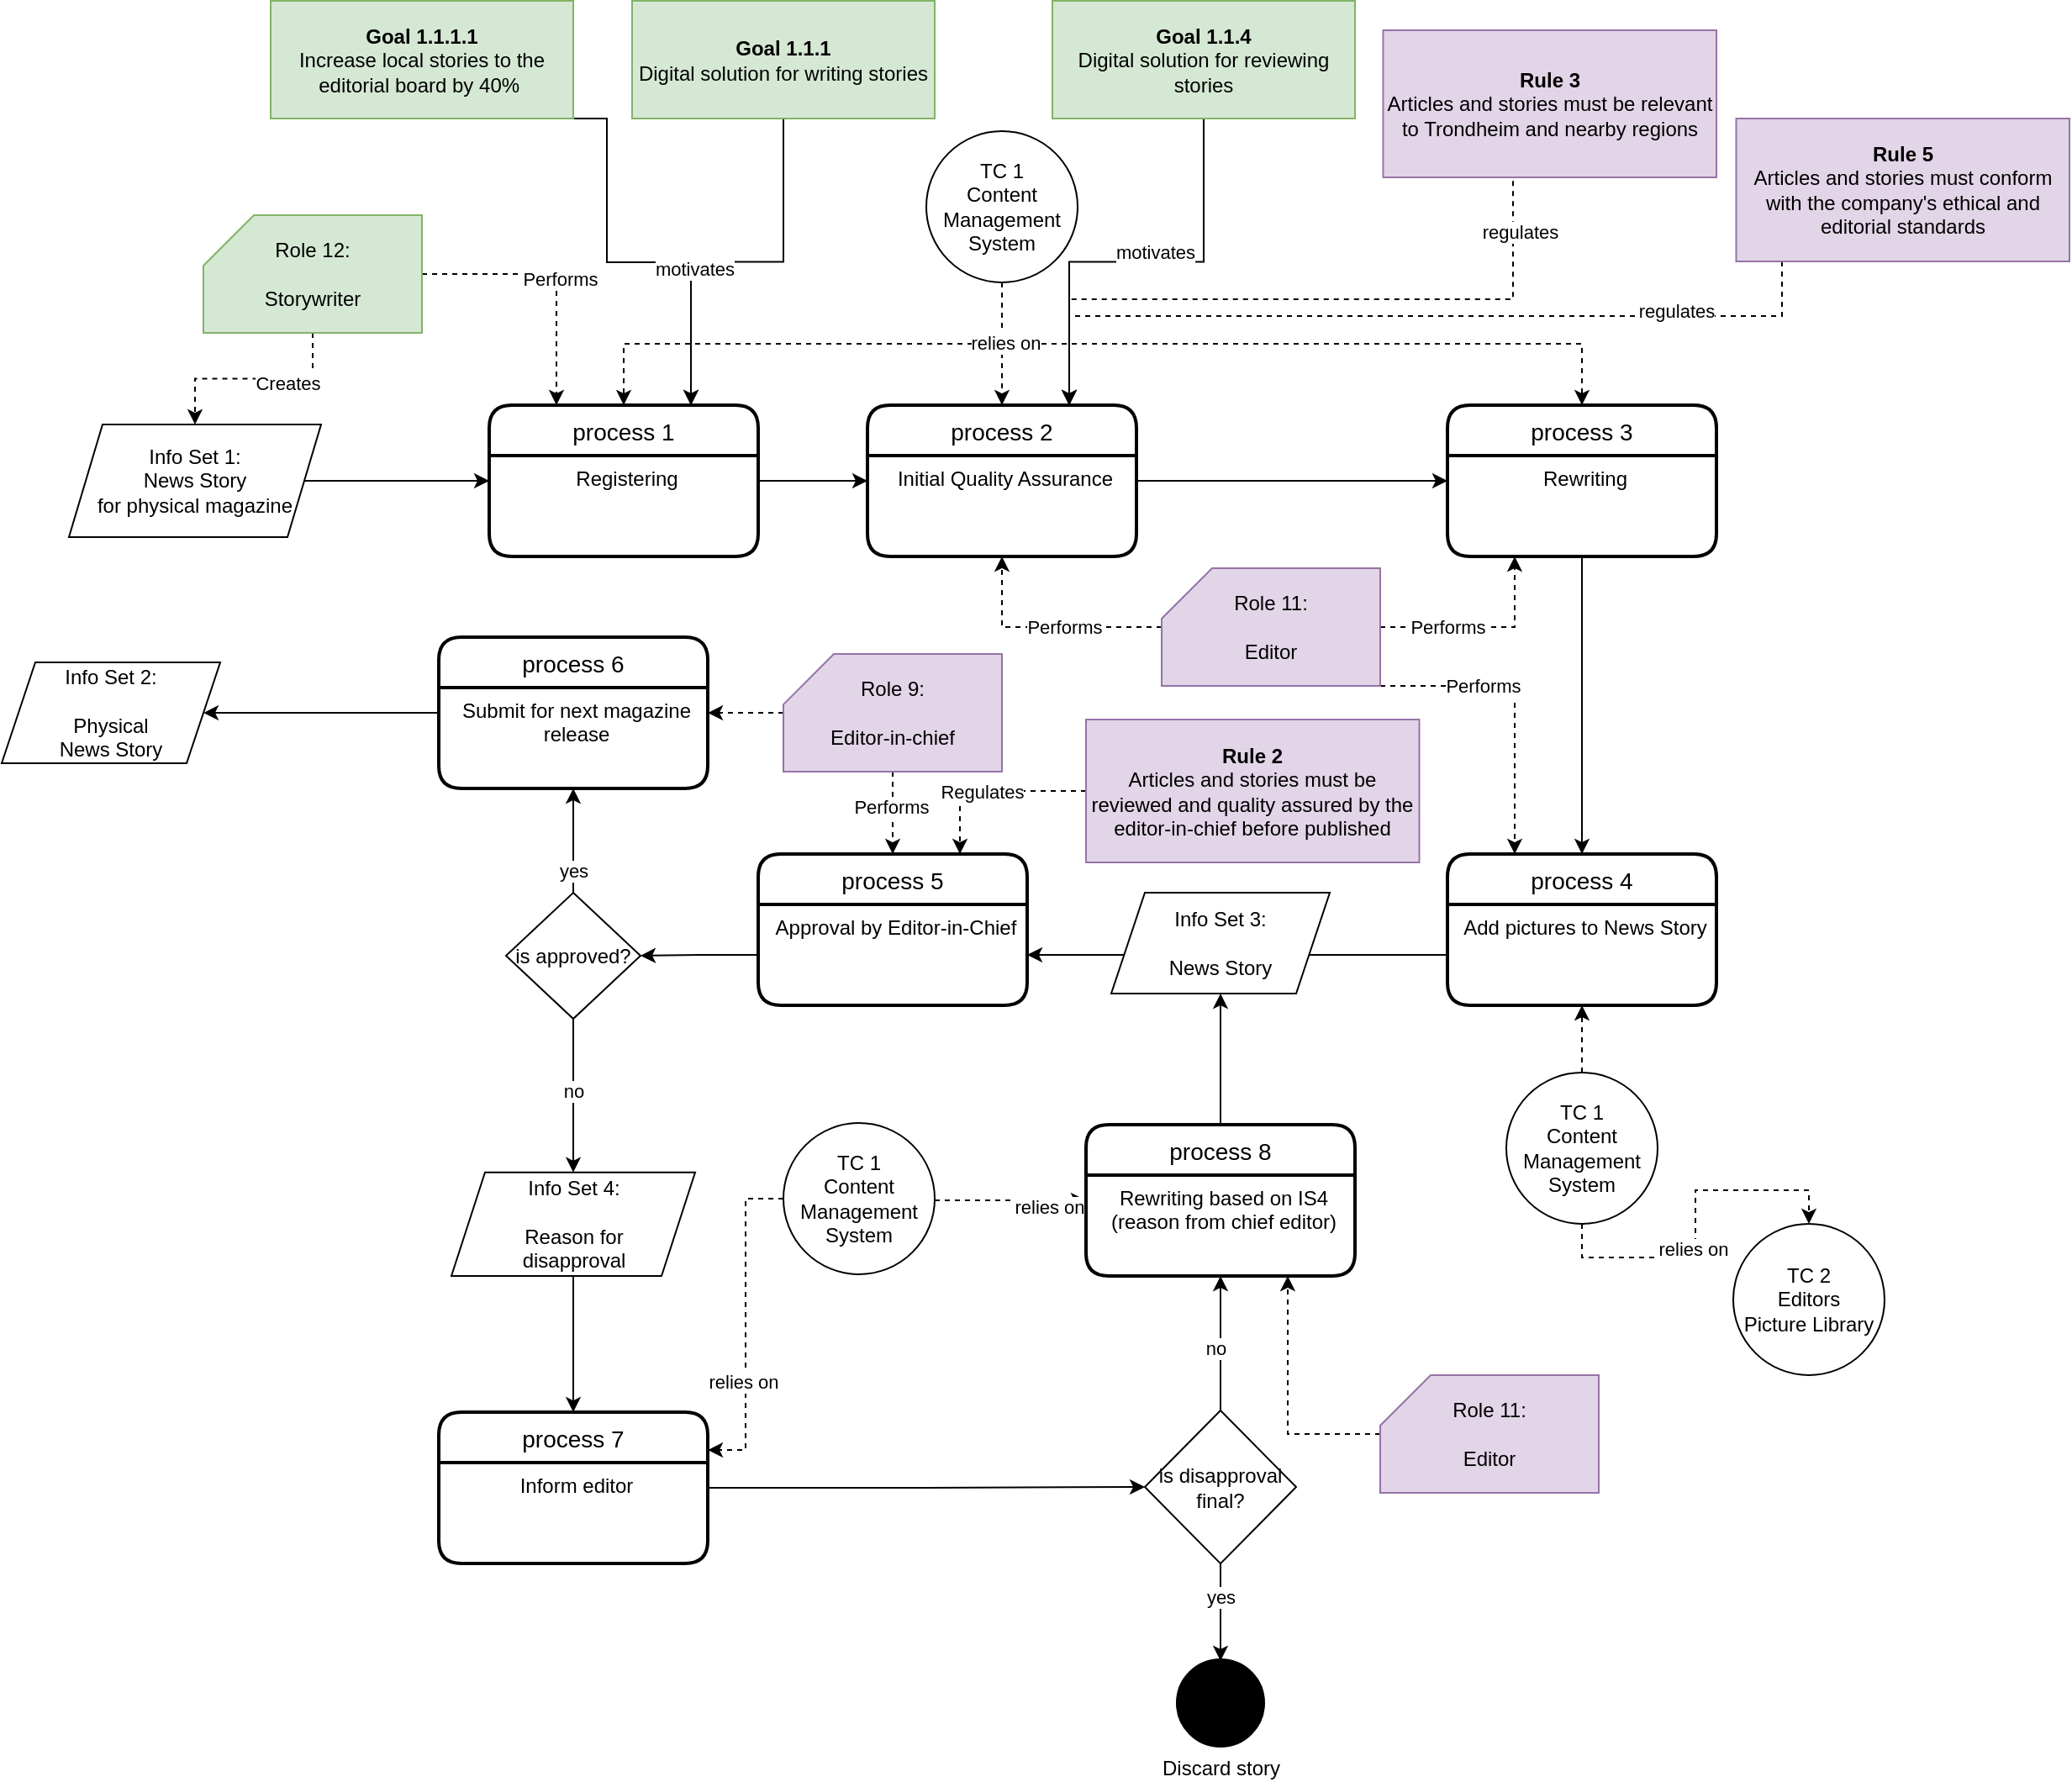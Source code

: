 <mxfile version="13.6.6" type="github">
  <diagram id="T21u9-CuLx84244G4kkz" name="Page-1">
    <mxGraphModel dx="1298" dy="711" grid="1" gridSize="10" guides="1" tooltips="1" connect="1" arrows="1" fold="1" page="1" pageScale="1" pageWidth="1169" pageHeight="1654" math="0" shadow="0">
      <root>
        <mxCell id="0" />
        <mxCell id="1" parent="0" />
        <mxCell id="Up77bsWCeMannX5gQ--k-35" style="edgeStyle=orthogonalEdgeStyle;rounded=0;orthogonalLoop=1;jettySize=auto;html=1;entryX=0;entryY=0.25;entryDx=0;entryDy=0;exitX=1;exitY=0.25;exitDx=0;exitDy=0;" parent="1" source="Up77bsWCeMannX5gQ--k-16" target="Up77bsWCeMannX5gQ--k-28" edge="1">
          <mxGeometry relative="1" as="geometry" />
        </mxCell>
        <mxCell id="Up77bsWCeMannX5gQ--k-51" style="edgeStyle=orthogonalEdgeStyle;rounded=0;orthogonalLoop=1;jettySize=auto;html=1;entryX=0.5;entryY=0;entryDx=0;entryDy=0;" parent="1" source="Up77bsWCeMannX5gQ--k-31" target="Up77bsWCeMannX5gQ--k-40" edge="1">
          <mxGeometry relative="1" as="geometry" />
        </mxCell>
        <mxCell id="Up77bsWCeMannX5gQ--k-52" style="edgeStyle=orthogonalEdgeStyle;rounded=0;orthogonalLoop=1;jettySize=auto;html=1;entryX=1;entryY=0.5;entryDx=0;entryDy=0;" parent="1" source="Up77bsWCeMannX5gQ--k-41" target="Up77bsWCeMannX5gQ--k-44" edge="1">
          <mxGeometry relative="1" as="geometry" />
        </mxCell>
        <mxCell id="4FQ998lupcoue13N-F9y-1" value="TC 1&lt;br&gt;Content Management&lt;br&gt;System" style="ellipse;whiteSpace=wrap;html=1;aspect=fixed;fillColor=#FFFFFF;" parent="1" vertex="1">
          <mxGeometry x="650" y="110" width="90" height="90" as="geometry" />
        </mxCell>
        <mxCell id="4FQ998lupcoue13N-F9y-4" style="edgeStyle=orthogonalEdgeStyle;rounded=0;orthogonalLoop=1;jettySize=auto;html=1;entryX=0.5;entryY=0;entryDx=0;entryDy=0;exitX=0.5;exitY=1;exitDx=0;exitDy=0;dashed=1;" parent="1" source="4FQ998lupcoue13N-F9y-1" target="Up77bsWCeMannX5gQ--k-15" edge="1">
          <mxGeometry relative="1" as="geometry">
            <mxPoint x="400" y="355" as="targetPoint" />
            <mxPoint x="280" y="355" as="sourcePoint" />
          </mxGeometry>
        </mxCell>
        <mxCell id="4FQ998lupcoue13N-F9y-6" style="edgeStyle=orthogonalEdgeStyle;rounded=0;orthogonalLoop=1;jettySize=auto;html=1;entryX=0.5;entryY=0;entryDx=0;entryDy=0;exitX=0.5;exitY=1;exitDx=0;exitDy=0;dashed=1;" parent="1" source="4FQ998lupcoue13N-F9y-1" target="Up77bsWCeMannX5gQ--k-30" edge="1">
          <mxGeometry relative="1" as="geometry">
            <mxPoint x="480" y="310" as="targetPoint" />
            <mxPoint x="480" y="230" as="sourcePoint" />
          </mxGeometry>
        </mxCell>
        <mxCell id="4FQ998lupcoue13N-F9y-7" style="edgeStyle=orthogonalEdgeStyle;rounded=0;orthogonalLoop=1;jettySize=auto;html=1;entryX=0.5;entryY=0;entryDx=0;entryDy=0;dashed=1;" parent="1" target="Up77bsWCeMannX5gQ--k-27" edge="1">
          <mxGeometry relative="1" as="geometry">
            <mxPoint x="480" y="310" as="targetPoint" />
            <mxPoint x="695" y="200" as="sourcePoint" />
            <Array as="points">
              <mxPoint x="695" y="220" />
              <mxPoint x="695" y="220" />
            </Array>
          </mxGeometry>
        </mxCell>
        <mxCell id="4FQ998lupcoue13N-F9y-72" value="relies on" style="edgeLabel;html=1;align=center;verticalAlign=middle;resizable=0;points=[];" parent="4FQ998lupcoue13N-F9y-7" vertex="1" connectable="0">
          <mxGeometry x="0.088" y="2" relative="1" as="geometry">
            <mxPoint y="-4" as="offset" />
          </mxGeometry>
        </mxCell>
        <mxCell id="4FQ998lupcoue13N-F9y-17" style="edgeStyle=orthogonalEdgeStyle;rounded=0;orthogonalLoop=1;jettySize=auto;html=1;entryX=0.5;entryY=1;entryDx=0;entryDy=0;endArrow=classic;endFill=1;exitX=0.5;exitY=0;exitDx=0;exitDy=0;" parent="1" source="4FQ998lupcoue13N-F9y-10" target="4FQ998lupcoue13N-F9y-14" edge="1">
          <mxGeometry relative="1" as="geometry" />
        </mxCell>
        <mxCell id="4FQ998lupcoue13N-F9y-60" value="yes" style="edgeLabel;html=1;align=center;verticalAlign=middle;resizable=0;points=[];" parent="4FQ998lupcoue13N-F9y-17" vertex="1" connectable="0">
          <mxGeometry x="-0.905" y="-3" relative="1" as="geometry">
            <mxPoint x="-3" y="-10.57" as="offset" />
          </mxGeometry>
        </mxCell>
        <mxCell id="4FQ998lupcoue13N-F9y-20" value="" style="edgeStyle=orthogonalEdgeStyle;rounded=0;orthogonalLoop=1;jettySize=auto;html=1;endArrow=classic;endFill=1;entryX=0.5;entryY=0;entryDx=0;entryDy=0;" parent="1" source="4FQ998lupcoue13N-F9y-10" target="4FQ998lupcoue13N-F9y-28" edge="1">
          <mxGeometry relative="1" as="geometry">
            <mxPoint x="440" y="721.02" as="targetPoint" />
          </mxGeometry>
        </mxCell>
        <mxCell id="4FQ998lupcoue13N-F9y-27" value="no" style="edgeLabel;html=1;align=center;verticalAlign=middle;resizable=0;points=[];" parent="4FQ998lupcoue13N-F9y-20" vertex="1" connectable="0">
          <mxGeometry x="-0.054" relative="1" as="geometry">
            <mxPoint as="offset" />
          </mxGeometry>
        </mxCell>
        <mxCell id="4FQ998lupcoue13N-F9y-10" value="is approved?" style="rhombus;whiteSpace=wrap;html=1;fillColor=#FFFFFF;" parent="1" vertex="1">
          <mxGeometry x="400" y="563.02" width="80" height="75" as="geometry" />
        </mxCell>
        <mxCell id="4FQ998lupcoue13N-F9y-12" style="edgeStyle=orthogonalEdgeStyle;rounded=0;orthogonalLoop=1;jettySize=auto;html=1;endArrow=classic;endFill=1;exitX=0;exitY=0.5;exitDx=0;exitDy=0;" parent="1" source="Up77bsWCeMannX5gQ--k-44" target="4FQ998lupcoue13N-F9y-10" edge="1">
          <mxGeometry relative="1" as="geometry">
            <mxPoint x="650" y="590" as="sourcePoint" />
          </mxGeometry>
        </mxCell>
        <mxCell id="4FQ998lupcoue13N-F9y-59" style="edgeStyle=orthogonalEdgeStyle;rounded=0;orthogonalLoop=1;jettySize=auto;html=1;entryX=1;entryY=0.5;entryDx=0;entryDy=0;endArrow=classic;endFill=1;" parent="1" source="4FQ998lupcoue13N-F9y-13" target="4FQ998lupcoue13N-F9y-58" edge="1">
          <mxGeometry relative="1" as="geometry" />
        </mxCell>
        <mxCell id="4FQ998lupcoue13N-F9y-53" style="edgeStyle=orthogonalEdgeStyle;rounded=0;orthogonalLoop=1;jettySize=auto;html=1;entryX=0.5;entryY=0;entryDx=0;entryDy=0;endArrow=classic;endFill=1;" parent="1" source="4FQ998lupcoue13N-F9y-28" target="4FQ998lupcoue13N-F9y-21" edge="1">
          <mxGeometry relative="1" as="geometry" />
        </mxCell>
        <mxCell id="4FQ998lupcoue13N-F9y-28" value="Info Set 4:&lt;br&gt;&lt;br&gt;Reason for &lt;br&gt;disapproval" style="shape=parallelogram;perimeter=parallelogramPerimeter;whiteSpace=wrap;html=1;fixedSize=1;" parent="1" vertex="1">
          <mxGeometry x="367.5" y="729.39" width="145" height="61.63" as="geometry" />
        </mxCell>
        <mxCell id="4FQ998lupcoue13N-F9y-30" style="edgeStyle=orthogonalEdgeStyle;rounded=0;orthogonalLoop=1;jettySize=auto;html=1;entryX=0;entryY=0.5;entryDx=0;entryDy=0;endArrow=classic;endFill=1;exitX=1;exitY=0.25;exitDx=0;exitDy=0;" parent="1" source="Up77bsWCeMannX5gQ--k-28" target="Up77bsWCeMannX5gQ--k-30" edge="1">
          <mxGeometry relative="1" as="geometry">
            <mxPoint x="810" y="318" as="targetPoint" />
          </mxGeometry>
        </mxCell>
        <mxCell id="Up77bsWCeMannX5gQ--k-27" value="process 2" style="swimlane;childLayout=stackLayout;horizontal=1;startSize=30;horizontalStack=0;rounded=1;fontSize=14;fontStyle=0;strokeWidth=2;resizeParent=0;resizeLast=1;shadow=0;dashed=0;align=center;" parent="1" vertex="1">
          <mxGeometry x="615" y="273" width="160" height="90" as="geometry" />
        </mxCell>
        <mxCell id="Up77bsWCeMannX5gQ--k-28" value="Initial Quality Assurance" style="align=center;strokeColor=none;fillColor=none;spacingLeft=4;fontSize=12;verticalAlign=top;resizable=0;rotatable=0;part=1;" parent="Up77bsWCeMannX5gQ--k-27" vertex="1">
          <mxGeometry y="30" width="160" height="60" as="geometry" />
        </mxCell>
        <mxCell id="Up77bsWCeMannX5gQ--k-29" style="edgeStyle=orthogonalEdgeStyle;rounded=0;orthogonalLoop=1;jettySize=auto;html=1;exitX=0.5;exitY=1;exitDx=0;exitDy=0;" parent="Up77bsWCeMannX5gQ--k-27" source="Up77bsWCeMannX5gQ--k-28" target="Up77bsWCeMannX5gQ--k-28" edge="1">
          <mxGeometry relative="1" as="geometry" />
        </mxCell>
        <mxCell id="Up77bsWCeMannX5gQ--k-15" value="process 1" style="swimlane;childLayout=stackLayout;horizontal=1;startSize=30;horizontalStack=0;rounded=1;fontSize=14;fontStyle=0;strokeWidth=2;resizeParent=0;resizeLast=1;shadow=0;dashed=0;align=center;fillColor=#FFFFFF;" parent="1" vertex="1">
          <mxGeometry x="390" y="273" width="160" height="90" as="geometry" />
        </mxCell>
        <mxCell id="Up77bsWCeMannX5gQ--k-16" value="Registering" style="align=center;strokeColor=none;fillColor=none;spacingLeft=4;fontSize=12;verticalAlign=top;resizable=0;rotatable=0;part=1;" parent="Up77bsWCeMannX5gQ--k-15" vertex="1">
          <mxGeometry y="30" width="160" height="60" as="geometry" />
        </mxCell>
        <mxCell id="4FQ998lupcoue13N-F9y-34" style="edgeStyle=orthogonalEdgeStyle;rounded=0;orthogonalLoop=1;jettySize=auto;html=1;entryX=0;entryY=0.25;entryDx=0;entryDy=0;endArrow=classic;endFill=1;exitX=1;exitY=0.5;exitDx=0;exitDy=0;" parent="1" source="4FQ998lupcoue13N-F9y-33" target="Up77bsWCeMannX5gQ--k-16" edge="1">
          <mxGeometry relative="1" as="geometry">
            <Array as="points">
              <mxPoint x="370" y="318" />
              <mxPoint x="370" y="318" />
            </Array>
          </mxGeometry>
        </mxCell>
        <mxCell id="4FQ998lupcoue13N-F9y-33" value="Info Set 1:&lt;br&gt;News Story&lt;br&gt;for physical magazine" style="shape=parallelogram;perimeter=parallelogramPerimeter;whiteSpace=wrap;html=1;fixedSize=1;" parent="1" vertex="1">
          <mxGeometry x="140" y="284.5" width="150" height="67" as="geometry" />
        </mxCell>
        <mxCell id="Up77bsWCeMannX5gQ--k-30" value="process 3" style="swimlane;childLayout=stackLayout;horizontal=1;startSize=30;horizontalStack=0;rounded=1;fontSize=14;fontStyle=0;strokeWidth=2;resizeParent=0;resizeLast=1;shadow=0;dashed=0;align=center;" parent="1" vertex="1">
          <mxGeometry x="960" y="273" width="160" height="90" as="geometry" />
        </mxCell>
        <mxCell id="Up77bsWCeMannX5gQ--k-31" value="Rewriting" style="align=center;strokeColor=none;fillColor=none;spacingLeft=4;fontSize=12;verticalAlign=top;resizable=0;rotatable=0;part=1;" parent="Up77bsWCeMannX5gQ--k-30" vertex="1">
          <mxGeometry y="30" width="160" height="60" as="geometry" />
        </mxCell>
        <mxCell id="Up77bsWCeMannX5gQ--k-32" style="edgeStyle=orthogonalEdgeStyle;rounded=0;orthogonalLoop=1;jettySize=auto;html=1;exitX=0.5;exitY=1;exitDx=0;exitDy=0;" parent="Up77bsWCeMannX5gQ--k-30" source="Up77bsWCeMannX5gQ--k-31" target="Up77bsWCeMannX5gQ--k-31" edge="1">
          <mxGeometry relative="1" as="geometry" />
        </mxCell>
        <mxCell id="Up77bsWCeMannX5gQ--k-40" value="process 4" style="swimlane;childLayout=stackLayout;horizontal=1;startSize=30;horizontalStack=0;rounded=1;fontSize=14;fontStyle=0;strokeWidth=2;resizeParent=0;resizeLast=1;shadow=0;dashed=0;align=center;" parent="1" vertex="1">
          <mxGeometry x="960" y="540" width="160" height="90" as="geometry" />
        </mxCell>
        <mxCell id="Up77bsWCeMannX5gQ--k-41" value="Add pictures to News Story" style="align=center;strokeColor=none;fillColor=none;spacingLeft=4;fontSize=12;verticalAlign=top;resizable=0;rotatable=0;part=1;" parent="Up77bsWCeMannX5gQ--k-40" vertex="1">
          <mxGeometry y="30" width="160" height="60" as="geometry" />
        </mxCell>
        <mxCell id="Up77bsWCeMannX5gQ--k-42" style="edgeStyle=orthogonalEdgeStyle;rounded=0;orthogonalLoop=1;jettySize=auto;html=1;exitX=0.5;exitY=1;exitDx=0;exitDy=0;" parent="Up77bsWCeMannX5gQ--k-40" source="Up77bsWCeMannX5gQ--k-41" target="Up77bsWCeMannX5gQ--k-41" edge="1">
          <mxGeometry relative="1" as="geometry" />
        </mxCell>
        <mxCell id="4FQ998lupcoue13N-F9y-40" style="edgeStyle=orthogonalEdgeStyle;rounded=0;orthogonalLoop=1;jettySize=auto;html=1;endArrow=classic;endFill=1;dashed=1;exitX=0.5;exitY=1;exitDx=0;exitDy=0;entryX=0.5;entryY=0;entryDx=0;entryDy=0;" parent="1" source="4FQ998lupcoue13N-F9y-91" target="4FQ998lupcoue13N-F9y-39" edge="1">
          <mxGeometry relative="1" as="geometry">
            <mxPoint x="1280" y="780" as="targetPoint" />
          </mxGeometry>
        </mxCell>
        <mxCell id="4FQ998lupcoue13N-F9y-80" value="relies on" style="edgeLabel;html=1;align=center;verticalAlign=middle;resizable=0;points=[];" parent="4FQ998lupcoue13N-F9y-40" vertex="1" connectable="0">
          <mxGeometry x="-0.42" y="-3" relative="1" as="geometry">
            <mxPoint x="22.86" y="-8" as="offset" />
          </mxGeometry>
        </mxCell>
        <mxCell id="4FQ998lupcoue13N-F9y-39" value="TC 2&lt;br&gt;Editors&lt;br&gt;Picture Library" style="ellipse;whiteSpace=wrap;html=1;aspect=fixed;fillColor=#FFFFFF;" parent="1" vertex="1">
          <mxGeometry x="1130" y="760" width="90" height="90" as="geometry" />
        </mxCell>
        <mxCell id="4FQ998lupcoue13N-F9y-45" style="edgeStyle=orthogonalEdgeStyle;rounded=0;orthogonalLoop=1;jettySize=auto;html=1;entryX=0.5;entryY=1;entryDx=0;entryDy=0;endArrow=classic;endFill=1;" parent="1" source="4FQ998lupcoue13N-F9y-41" target="4FQ998lupcoue13N-F9y-63" edge="1">
          <mxGeometry relative="1" as="geometry" />
        </mxCell>
        <mxCell id="4FQ998lupcoue13N-F9y-46" value="Discard story" style="shape=mxgraph.bpmn.shape;html=1;verticalLabelPosition=bottom;labelBackgroundColor=#ffffff;verticalAlign=top;align=center;perimeter=ellipsePerimeter;outlineConnect=0;outline=end;symbol=terminate;fillColor=#000000;" parent="1" vertex="1">
          <mxGeometry x="800" y="1020" width="50" height="50" as="geometry" />
        </mxCell>
        <mxCell id="4FQ998lupcoue13N-F9y-47" style="edgeStyle=orthogonalEdgeStyle;rounded=0;orthogonalLoop=1;jettySize=auto;html=1;endArrow=classic;endFill=1;exitX=0.5;exitY=1;exitDx=0;exitDy=0;" parent="1" source="4FQ998lupcoue13N-F9y-54" target="4FQ998lupcoue13N-F9y-46" edge="1">
          <mxGeometry relative="1" as="geometry">
            <mxPoint x="650" y="920" as="sourcePoint" />
          </mxGeometry>
        </mxCell>
        <mxCell id="4FQ998lupcoue13N-F9y-48" value="yes" style="edgeLabel;html=1;align=center;verticalAlign=middle;resizable=0;points=[];" parent="4FQ998lupcoue13N-F9y-47" vertex="1" connectable="0">
          <mxGeometry x="-0.289" y="-2" relative="1" as="geometry">
            <mxPoint x="2" y="-0.98" as="offset" />
          </mxGeometry>
        </mxCell>
        <mxCell id="4FQ998lupcoue13N-F9y-52" style="edgeStyle=orthogonalEdgeStyle;rounded=0;orthogonalLoop=1;jettySize=auto;html=1;entryX=0;entryY=0.25;entryDx=0;entryDy=0;endArrow=classic;endFill=1;dashed=1;" parent="1" source="4FQ998lupcoue13N-F9y-51" target="4FQ998lupcoue13N-F9y-42" edge="1">
          <mxGeometry relative="1" as="geometry">
            <mxPoint x="620" y="745" as="sourcePoint" />
            <mxPoint x="650" y="756.02" as="targetPoint" />
            <Array as="points">
              <mxPoint x="585" y="745" />
            </Array>
          </mxGeometry>
        </mxCell>
        <mxCell id="4FQ998lupcoue13N-F9y-89" value="relies on" style="edgeLabel;html=1;align=center;verticalAlign=middle;resizable=0;points=[];" parent="4FQ998lupcoue13N-F9y-52" vertex="1" connectable="0">
          <mxGeometry x="0.512" y="-4" relative="1" as="geometry">
            <mxPoint as="offset" />
          </mxGeometry>
        </mxCell>
        <mxCell id="4FQ998lupcoue13N-F9y-56" style="edgeStyle=orthogonalEdgeStyle;rounded=0;orthogonalLoop=1;jettySize=auto;html=1;entryX=0.5;entryY=1;entryDx=0;entryDy=0;endArrow=classic;endFill=1;" parent="1" source="4FQ998lupcoue13N-F9y-54" target="4FQ998lupcoue13N-F9y-41" edge="1">
          <mxGeometry relative="1" as="geometry" />
        </mxCell>
        <mxCell id="4FQ998lupcoue13N-F9y-66" value="no" style="edgeLabel;html=1;align=center;verticalAlign=middle;resizable=0;points=[];" parent="4FQ998lupcoue13N-F9y-56" vertex="1" connectable="0">
          <mxGeometry x="-0.074" y="3" relative="1" as="geometry">
            <mxPoint as="offset" />
          </mxGeometry>
        </mxCell>
        <mxCell id="4FQ998lupcoue13N-F9y-54" value="is disapproval final?" style="rhombus;whiteSpace=wrap;html=1;fillColor=#FFFFFF;" parent="1" vertex="1">
          <mxGeometry x="780" y="871.02" width="90" height="91.02" as="geometry" />
        </mxCell>
        <mxCell id="4FQ998lupcoue13N-F9y-55" style="edgeStyle=orthogonalEdgeStyle;rounded=0;orthogonalLoop=1;jettySize=auto;html=1;endArrow=classic;endFill=1;exitX=1;exitY=0.25;exitDx=0;exitDy=0;" parent="1" source="4FQ998lupcoue13N-F9y-22" target="4FQ998lupcoue13N-F9y-54" edge="1">
          <mxGeometry relative="1" as="geometry" />
        </mxCell>
        <mxCell id="4FQ998lupcoue13N-F9y-58" value="Info Set 2:&lt;br&gt;&lt;br&gt;Physical&lt;br&gt;News Story" style="shape=parallelogram;perimeter=parallelogramPerimeter;whiteSpace=wrap;html=1;fixedSize=1;" parent="1" vertex="1">
          <mxGeometry x="100" y="426.02" width="130" height="60" as="geometry" />
        </mxCell>
        <mxCell id="4FQ998lupcoue13N-F9y-68" style="edgeStyle=orthogonalEdgeStyle;rounded=0;orthogonalLoop=1;jettySize=auto;html=1;entryX=0.25;entryY=0;entryDx=0;entryDy=0;endArrow=classic;endFill=1;dashed=1;" parent="1" source="4FQ998lupcoue13N-F9y-61" target="Up77bsWCeMannX5gQ--k-15" edge="1">
          <mxGeometry relative="1" as="geometry" />
        </mxCell>
        <mxCell id="4FQ998lupcoue13N-F9y-69" value="Performs" style="edgeLabel;html=1;align=center;verticalAlign=middle;resizable=0;points=[];" parent="4FQ998lupcoue13N-F9y-68" vertex="1" connectable="0">
          <mxGeometry x="0.043" y="2" relative="1" as="geometry">
            <mxPoint as="offset" />
          </mxGeometry>
        </mxCell>
        <mxCell id="4FQ998lupcoue13N-F9y-70" style="edgeStyle=orthogonalEdgeStyle;rounded=0;orthogonalLoop=1;jettySize=auto;html=1;dashed=1;endArrow=classic;endFill=1;" parent="1" source="4FQ998lupcoue13N-F9y-61" target="4FQ998lupcoue13N-F9y-33" edge="1">
          <mxGeometry relative="1" as="geometry" />
        </mxCell>
        <mxCell id="4FQ998lupcoue13N-F9y-71" value="Creates" style="edgeLabel;html=1;align=center;verticalAlign=middle;resizable=0;points=[];" parent="4FQ998lupcoue13N-F9y-70" vertex="1" connectable="0">
          <mxGeometry x="-0.514" y="-12" relative="1" as="geometry">
            <mxPoint x="-12" y="14" as="offset" />
          </mxGeometry>
        </mxCell>
        <mxCell id="4FQ998lupcoue13N-F9y-61" value="Role 12:&lt;br&gt;&lt;br&gt;Storywriter" style="shape=card;whiteSpace=wrap;html=1;fillColor=#d5e8d4;strokeColor=#82b366;" parent="1" vertex="1">
          <mxGeometry x="220" y="160" width="130" height="70" as="geometry" />
        </mxCell>
        <mxCell id="4FQ998lupcoue13N-F9y-21" value="process 7" style="swimlane;childLayout=stackLayout;horizontal=1;startSize=30;horizontalStack=0;rounded=1;fontSize=14;fontStyle=0;strokeWidth=2;resizeParent=0;resizeLast=1;shadow=0;dashed=0;align=center;" parent="1" vertex="1">
          <mxGeometry x="360" y="872.04" width="160" height="90" as="geometry" />
        </mxCell>
        <mxCell id="4FQ998lupcoue13N-F9y-22" value="Inform editor" style="align=center;strokeColor=none;fillColor=none;spacingLeft=4;fontSize=12;verticalAlign=top;resizable=0;rotatable=0;part=1;" parent="4FQ998lupcoue13N-F9y-21" vertex="1">
          <mxGeometry y="30" width="160" height="60" as="geometry" />
        </mxCell>
        <mxCell id="4FQ998lupcoue13N-F9y-13" value="process 6" style="swimlane;childLayout=stackLayout;horizontal=1;startSize=30;horizontalStack=0;rounded=1;fontSize=14;fontStyle=0;strokeWidth=2;resizeParent=0;resizeLast=1;shadow=0;dashed=0;align=center;" parent="1" vertex="1">
          <mxGeometry x="360" y="411.02" width="160" height="90" as="geometry" />
        </mxCell>
        <mxCell id="4FQ998lupcoue13N-F9y-14" value="Submit for next magazine &#xa;release" style="align=center;strokeColor=none;fillColor=none;spacingLeft=4;fontSize=12;verticalAlign=top;resizable=0;rotatable=0;part=1;" parent="4FQ998lupcoue13N-F9y-13" vertex="1">
          <mxGeometry y="30" width="160" height="60" as="geometry" />
        </mxCell>
        <mxCell id="4FQ998lupcoue13N-F9y-15" style="edgeStyle=orthogonalEdgeStyle;rounded=0;orthogonalLoop=1;jettySize=auto;html=1;exitX=0.5;exitY=1;exitDx=0;exitDy=0;" parent="4FQ998lupcoue13N-F9y-13" edge="1">
          <mxGeometry relative="1" as="geometry">
            <mxPoint x="-50" y="190" as="sourcePoint" />
            <mxPoint x="-50" y="190" as="targetPoint" />
          </mxGeometry>
        </mxCell>
        <mxCell id="4FQ998lupcoue13N-F9y-63" value="Info Set 3:&lt;br&gt;&lt;br&gt;News Story" style="shape=parallelogram;perimeter=parallelogramPerimeter;whiteSpace=wrap;html=1;fixedSize=1;" parent="1" vertex="1">
          <mxGeometry x="760" y="563.02" width="130" height="60" as="geometry" />
        </mxCell>
        <mxCell id="Up77bsWCeMannX5gQ--k-43" value="process 5" style="swimlane;childLayout=stackLayout;horizontal=1;startSize=30;horizontalStack=0;rounded=1;fontSize=14;fontStyle=0;strokeWidth=2;resizeParent=0;resizeLast=1;shadow=0;dashed=0;align=center;" parent="1" vertex="1">
          <mxGeometry x="550" y="540" width="160" height="90" as="geometry" />
        </mxCell>
        <mxCell id="Up77bsWCeMannX5gQ--k-44" value="Approval by Editor-in-Chief" style="align=center;strokeColor=none;fillColor=none;spacingLeft=4;fontSize=12;verticalAlign=top;resizable=0;rotatable=0;part=1;" parent="Up77bsWCeMannX5gQ--k-43" vertex="1">
          <mxGeometry y="30" width="160" height="60" as="geometry" />
        </mxCell>
        <mxCell id="Up77bsWCeMannX5gQ--k-45" style="edgeStyle=orthogonalEdgeStyle;rounded=0;orthogonalLoop=1;jettySize=auto;html=1;exitX=0.5;exitY=1;exitDx=0;exitDy=0;" parent="Up77bsWCeMannX5gQ--k-43" source="Up77bsWCeMannX5gQ--k-44" target="Up77bsWCeMannX5gQ--k-44" edge="1">
          <mxGeometry relative="1" as="geometry" />
        </mxCell>
        <mxCell id="4FQ998lupcoue13N-F9y-41" value="process 8" style="swimlane;childLayout=stackLayout;horizontal=1;startSize=30;horizontalStack=0;rounded=1;fontSize=14;fontStyle=0;strokeWidth=2;resizeParent=0;resizeLast=1;shadow=0;dashed=0;align=center;" parent="1" vertex="1">
          <mxGeometry x="745" y="701.02" width="160" height="90" as="geometry" />
        </mxCell>
        <mxCell id="4FQ998lupcoue13N-F9y-42" value="Rewriting based on IS4 &#xa;(reason from chief editor)" style="align=center;strokeColor=none;fillColor=none;spacingLeft=4;fontSize=12;verticalAlign=top;resizable=0;rotatable=0;part=1;" parent="4FQ998lupcoue13N-F9y-41" vertex="1">
          <mxGeometry y="30" width="160" height="60" as="geometry" />
        </mxCell>
        <mxCell id="4FQ998lupcoue13N-F9y-43" style="edgeStyle=orthogonalEdgeStyle;rounded=0;orthogonalLoop=1;jettySize=auto;html=1;exitX=0.5;exitY=1;exitDx=0;exitDy=0;" parent="4FQ998lupcoue13N-F9y-41" edge="1">
          <mxGeometry relative="1" as="geometry">
            <mxPoint x="-110" y="191.02" as="sourcePoint" />
            <mxPoint x="-110" y="191.02" as="targetPoint" />
          </mxGeometry>
        </mxCell>
        <mxCell id="4FQ998lupcoue13N-F9y-87" style="edgeStyle=orthogonalEdgeStyle;rounded=0;orthogonalLoop=1;jettySize=auto;html=1;entryX=1;entryY=0.25;entryDx=0;entryDy=0;dashed=1;endArrow=classic;endFill=1;" parent="1" source="4FQ998lupcoue13N-F9y-51" target="4FQ998lupcoue13N-F9y-21" edge="1">
          <mxGeometry relative="1" as="geometry" />
        </mxCell>
        <mxCell id="4FQ998lupcoue13N-F9y-88" value="relies on" style="edgeLabel;html=1;align=center;verticalAlign=middle;resizable=0;points=[];" parent="4FQ998lupcoue13N-F9y-87" vertex="1" connectable="0">
          <mxGeometry x="0.346" y="-2" relative="1" as="geometry">
            <mxPoint as="offset" />
          </mxGeometry>
        </mxCell>
        <mxCell id="4FQ998lupcoue13N-F9y-51" value="TC 1&lt;br&gt;Content Management&lt;br&gt;System" style="ellipse;whiteSpace=wrap;html=1;aspect=fixed;fillColor=#FFFFFF;" parent="1" vertex="1">
          <mxGeometry x="565" y="700" width="90" height="90" as="geometry" />
        </mxCell>
        <mxCell id="4FQ998lupcoue13N-F9y-74" style="edgeStyle=orthogonalEdgeStyle;rounded=0;orthogonalLoop=1;jettySize=auto;html=1;entryX=0.5;entryY=1;entryDx=0;entryDy=0;dashed=1;endArrow=classic;endFill=1;" parent="1" source="4FQ998lupcoue13N-F9y-73" target="Up77bsWCeMannX5gQ--k-28" edge="1">
          <mxGeometry relative="1" as="geometry" />
        </mxCell>
        <mxCell id="4FQ998lupcoue13N-F9y-76" value="Performs" style="edgeLabel;html=1;align=center;verticalAlign=middle;resizable=0;points=[];" parent="4FQ998lupcoue13N-F9y-74" vertex="1" connectable="0">
          <mxGeometry x="-0.149" relative="1" as="geometry">
            <mxPoint as="offset" />
          </mxGeometry>
        </mxCell>
        <mxCell id="4FQ998lupcoue13N-F9y-75" style="edgeStyle=orthogonalEdgeStyle;rounded=0;orthogonalLoop=1;jettySize=auto;html=1;entryX=0.25;entryY=1;entryDx=0;entryDy=0;dashed=1;endArrow=classic;endFill=1;" parent="1" source="4FQ998lupcoue13N-F9y-73" target="Up77bsWCeMannX5gQ--k-31" edge="1">
          <mxGeometry relative="1" as="geometry" />
        </mxCell>
        <mxCell id="4FQ998lupcoue13N-F9y-77" value="Performs" style="edgeLabel;html=1;align=center;verticalAlign=middle;resizable=0;points=[];" parent="4FQ998lupcoue13N-F9y-75" vertex="1" connectable="0">
          <mxGeometry x="-0.293" y="-5" relative="1" as="geometry">
            <mxPoint x="-2.86" y="-5" as="offset" />
          </mxGeometry>
        </mxCell>
        <mxCell id="4FQ998lupcoue13N-F9y-78" style="edgeStyle=orthogonalEdgeStyle;rounded=0;orthogonalLoop=1;jettySize=auto;html=1;entryX=0.25;entryY=0;entryDx=0;entryDy=0;dashed=1;endArrow=classic;endFill=1;exitX=1;exitY=1;exitDx=0;exitDy=0;exitPerimeter=0;" parent="1" source="4FQ998lupcoue13N-F9y-73" target="Up77bsWCeMannX5gQ--k-40" edge="1">
          <mxGeometry relative="1" as="geometry">
            <Array as="points">
              <mxPoint x="1000" y="440" />
            </Array>
          </mxGeometry>
        </mxCell>
        <mxCell id="4FQ998lupcoue13N-F9y-79" value="Performs" style="edgeLabel;html=1;align=center;verticalAlign=middle;resizable=0;points=[];" parent="4FQ998lupcoue13N-F9y-78" vertex="1" connectable="0">
          <mxGeometry x="-0.327" relative="1" as="geometry">
            <mxPoint as="offset" />
          </mxGeometry>
        </mxCell>
        <mxCell id="4FQ998lupcoue13N-F9y-73" value="Role 11:&lt;br&gt;&lt;br&gt;Editor" style="shape=card;whiteSpace=wrap;html=1;fillColor=#e1d5e7;strokeColor=#9673a6;" parent="1" vertex="1">
          <mxGeometry x="790" y="370" width="130" height="70" as="geometry" />
        </mxCell>
        <mxCell id="4FQ998lupcoue13N-F9y-82" style="edgeStyle=orthogonalEdgeStyle;rounded=0;orthogonalLoop=1;jettySize=auto;html=1;entryX=0.75;entryY=1;entryDx=0;entryDy=0;dashed=1;endArrow=classic;endFill=1;" parent="1" source="4FQ998lupcoue13N-F9y-81" target="4FQ998lupcoue13N-F9y-41" edge="1">
          <mxGeometry relative="1" as="geometry" />
        </mxCell>
        <mxCell id="4FQ998lupcoue13N-F9y-81" value="Role 11:&lt;br&gt;&lt;br&gt;Editor" style="shape=card;whiteSpace=wrap;html=1;fillColor=#e1d5e7;strokeColor=#9673a6;" parent="1" vertex="1">
          <mxGeometry x="920" y="850" width="130" height="70" as="geometry" />
        </mxCell>
        <mxCell id="4FQ998lupcoue13N-F9y-84" style="edgeStyle=orthogonalEdgeStyle;rounded=0;orthogonalLoop=1;jettySize=auto;html=1;entryX=0.5;entryY=0;entryDx=0;entryDy=0;dashed=1;endArrow=classic;endFill=1;" parent="1" source="4FQ998lupcoue13N-F9y-83" target="Up77bsWCeMannX5gQ--k-43" edge="1">
          <mxGeometry relative="1" as="geometry" />
        </mxCell>
        <mxCell id="4FQ998lupcoue13N-F9y-85" value="Performs" style="edgeLabel;html=1;align=center;verticalAlign=middle;resizable=0;points=[];" parent="4FQ998lupcoue13N-F9y-84" vertex="1" connectable="0">
          <mxGeometry x="-0.126" y="-1" relative="1" as="geometry">
            <mxPoint y="-1" as="offset" />
          </mxGeometry>
        </mxCell>
        <mxCell id="4FQ998lupcoue13N-F9y-86" style="edgeStyle=orthogonalEdgeStyle;rounded=0;orthogonalLoop=1;jettySize=auto;html=1;entryX=1;entryY=0.5;entryDx=0;entryDy=0;dashed=1;endArrow=classic;endFill=1;" parent="1" source="4FQ998lupcoue13N-F9y-83" target="4FQ998lupcoue13N-F9y-13" edge="1">
          <mxGeometry relative="1" as="geometry" />
        </mxCell>
        <mxCell id="4FQ998lupcoue13N-F9y-83" value="Role 9:&lt;br&gt;&lt;br&gt;Editor-in-chief" style="shape=card;whiteSpace=wrap;html=1;fillColor=#e1d5e7;strokeColor=#9673a6;" parent="1" vertex="1">
          <mxGeometry x="565" y="421.02" width="130" height="70" as="geometry" />
        </mxCell>
        <mxCell id="4FQ998lupcoue13N-F9y-92" style="edgeStyle=orthogonalEdgeStyle;rounded=0;orthogonalLoop=1;jettySize=auto;html=1;entryX=0.5;entryY=1;entryDx=0;entryDy=0;dashed=1;endArrow=classic;endFill=1;" parent="1" source="4FQ998lupcoue13N-F9y-91" target="Up77bsWCeMannX5gQ--k-41" edge="1">
          <mxGeometry relative="1" as="geometry" />
        </mxCell>
        <mxCell id="4FQ998lupcoue13N-F9y-91" value="TC 1&lt;br&gt;Content Management&lt;br&gt;System" style="ellipse;whiteSpace=wrap;html=1;aspect=fixed;fillColor=#FFFFFF;" parent="1" vertex="1">
          <mxGeometry x="995" y="670" width="90" height="90" as="geometry" />
        </mxCell>
        <mxCell id="4FQ998lupcoue13N-F9y-94" style="edgeStyle=orthogonalEdgeStyle;rounded=0;orthogonalLoop=1;jettySize=auto;html=1;entryX=0.75;entryY=0;entryDx=0;entryDy=0;dashed=1;endArrow=classic;endFill=1;" parent="1" source="4FQ998lupcoue13N-F9y-93" target="Up77bsWCeMannX5gQ--k-43" edge="1">
          <mxGeometry relative="1" as="geometry">
            <Array as="points">
              <mxPoint x="670" y="502" />
            </Array>
          </mxGeometry>
        </mxCell>
        <mxCell id="4FQ998lupcoue13N-F9y-95" value="Regulates" style="edgeLabel;html=1;align=center;verticalAlign=middle;resizable=0;points=[];" parent="4FQ998lupcoue13N-F9y-94" vertex="1" connectable="0">
          <mxGeometry x="0.099" relative="1" as="geometry">
            <mxPoint as="offset" />
          </mxGeometry>
        </mxCell>
        <mxCell id="4FQ998lupcoue13N-F9y-93" value="&lt;b&gt;Rule 2&lt;/b&gt;&lt;br&gt;Articles and stories must be reviewed and quality assured by the editor-in-chief before published" style="rounded=0;whiteSpace=wrap;html=1;fillColor=#e1d5e7;strokeColor=#9673a6;" parent="1" vertex="1">
          <mxGeometry x="745" y="460" width="198.25" height="85" as="geometry" />
        </mxCell>
        <mxCell id="4FQ998lupcoue13N-F9y-99" style="edgeStyle=orthogonalEdgeStyle;rounded=0;orthogonalLoop=1;jettySize=auto;html=1;entryX=0.75;entryY=0;entryDx=0;entryDy=0;dashed=1;endArrow=classic;endFill=1;exitX=0.5;exitY=1;exitDx=0;exitDy=0;" parent="1" source="4FQ998lupcoue13N-F9y-96" target="Up77bsWCeMannX5gQ--k-27" edge="1">
          <mxGeometry relative="1" as="geometry">
            <Array as="points">
              <mxPoint x="999" y="210" />
              <mxPoint x="735" y="210" />
            </Array>
          </mxGeometry>
        </mxCell>
        <mxCell id="4FQ998lupcoue13N-F9y-100" value="regulates" style="edgeLabel;html=1;align=center;verticalAlign=middle;resizable=0;points=[];" parent="4FQ998lupcoue13N-F9y-99" vertex="1" connectable="0">
          <mxGeometry x="-0.866" y="4" relative="1" as="geometry">
            <mxPoint y="26.38" as="offset" />
          </mxGeometry>
        </mxCell>
        <mxCell id="4FQ998lupcoue13N-F9y-96" value="&lt;b&gt;Rule 3&lt;/b&gt;&lt;br&gt;Articles and stories must be relevant to Trondheim and nearby regions" style="rounded=0;whiteSpace=wrap;html=1;fillColor=#e1d5e7;strokeColor=#9673a6;" parent="1" vertex="1">
          <mxGeometry x="921.75" y="50" width="198.25" height="87.5" as="geometry" />
        </mxCell>
        <mxCell id="4FQ998lupcoue13N-F9y-98" style="edgeStyle=orthogonalEdgeStyle;rounded=0;orthogonalLoop=1;jettySize=auto;html=1;entryX=0.75;entryY=0;entryDx=0;entryDy=0;dashed=1;endArrow=classic;endFill=1;" parent="1" source="4FQ998lupcoue13N-F9y-97" target="Up77bsWCeMannX5gQ--k-27" edge="1">
          <mxGeometry relative="1" as="geometry">
            <Array as="points">
              <mxPoint x="1159" y="220" />
              <mxPoint x="735" y="220" />
            </Array>
          </mxGeometry>
        </mxCell>
        <mxCell id="4FQ998lupcoue13N-F9y-101" value="regulates" style="edgeLabel;html=1;align=center;verticalAlign=middle;resizable=0;points=[];" parent="4FQ998lupcoue13N-F9y-98" vertex="1" connectable="0">
          <mxGeometry x="-0.625" y="-3" relative="1" as="geometry">
            <mxPoint as="offset" />
          </mxGeometry>
        </mxCell>
        <mxCell id="4FQ998lupcoue13N-F9y-97" value="&lt;b&gt;Rule 5&lt;/b&gt;&lt;br&gt;Articles and stories must conform with the company&#39;s ethical and editorial standards" style="rounded=0;whiteSpace=wrap;html=1;fillColor=#e1d5e7;strokeColor=#9673a6;" parent="1" vertex="1">
          <mxGeometry x="1131.75" y="102.5" width="198.25" height="85" as="geometry" />
        </mxCell>
        <mxCell id="Hicg1N4CUmhX-5ul3mo1-4" style="edgeStyle=orthogonalEdgeStyle;rounded=0;orthogonalLoop=1;jettySize=auto;html=1;entryX=0.75;entryY=0;entryDx=0;entryDy=0;" edge="1" parent="1" source="Hicg1N4CUmhX-5ul3mo1-1" target="Up77bsWCeMannX5gQ--k-15">
          <mxGeometry relative="1" as="geometry" />
        </mxCell>
        <mxCell id="Hicg1N4CUmhX-5ul3mo1-1" value="&lt;b&gt;Goal 1.1.1&lt;br&gt;&lt;/b&gt;Digital solution for writing stories" style="rounded=0;whiteSpace=wrap;html=1;fillColor=#d5e8d4;strokeColor=#82b366;" vertex="1" parent="1">
          <mxGeometry x="475" y="32.5" width="180" height="70" as="geometry" />
        </mxCell>
        <mxCell id="Hicg1N4CUmhX-5ul3mo1-3" style="edgeStyle=orthogonalEdgeStyle;rounded=0;orthogonalLoop=1;jettySize=auto;html=1;exitX=0.75;exitY=1;exitDx=0;exitDy=0;entryX=0.75;entryY=0;entryDx=0;entryDy=0;" edge="1" parent="1" source="Hicg1N4CUmhX-5ul3mo1-2" target="Up77bsWCeMannX5gQ--k-15">
          <mxGeometry relative="1" as="geometry">
            <Array as="points">
              <mxPoint x="460" y="103" />
              <mxPoint x="460" y="188" />
              <mxPoint x="510" y="188" />
            </Array>
          </mxGeometry>
        </mxCell>
        <mxCell id="Hicg1N4CUmhX-5ul3mo1-5" value="motivates" style="edgeLabel;html=1;align=center;verticalAlign=middle;resizable=0;points=[];" vertex="1" connectable="0" parent="Hicg1N4CUmhX-5ul3mo1-3">
          <mxGeometry x="0.433" y="2" relative="1" as="geometry">
            <mxPoint as="offset" />
          </mxGeometry>
        </mxCell>
        <mxCell id="Hicg1N4CUmhX-5ul3mo1-2" value="&lt;b&gt;Goal 1.1.1.1&lt;br&gt;&lt;/b&gt;Increase local stories to the editorial board by 40%&amp;nbsp;" style="rounded=0;whiteSpace=wrap;html=1;fillColor=#d5e8d4;strokeColor=#82b366;" vertex="1" parent="1">
          <mxGeometry x="260" y="32.5" width="180" height="70" as="geometry" />
        </mxCell>
        <mxCell id="Hicg1N4CUmhX-5ul3mo1-7" style="edgeStyle=orthogonalEdgeStyle;rounded=0;orthogonalLoop=1;jettySize=auto;html=1;entryX=0.75;entryY=0;entryDx=0;entryDy=0;" edge="1" parent="1" source="Hicg1N4CUmhX-5ul3mo1-6" target="Up77bsWCeMannX5gQ--k-27">
          <mxGeometry relative="1" as="geometry" />
        </mxCell>
        <mxCell id="Hicg1N4CUmhX-5ul3mo1-8" value="motivates" style="edgeLabel;html=1;align=center;verticalAlign=middle;resizable=0;points=[];" vertex="1" connectable="0" parent="Hicg1N4CUmhX-5ul3mo1-7">
          <mxGeometry x="-0.367" y="-29" relative="1" as="geometry">
            <mxPoint as="offset" />
          </mxGeometry>
        </mxCell>
        <mxCell id="Hicg1N4CUmhX-5ul3mo1-6" value="&lt;b&gt;Goal 1.1.4&lt;br&gt;&lt;/b&gt;Digital solution for reviewing stories" style="rounded=0;whiteSpace=wrap;html=1;fillColor=#d5e8d4;strokeColor=#82b366;" vertex="1" parent="1">
          <mxGeometry x="725" y="32.5" width="180" height="70" as="geometry" />
        </mxCell>
      </root>
    </mxGraphModel>
  </diagram>
</mxfile>
